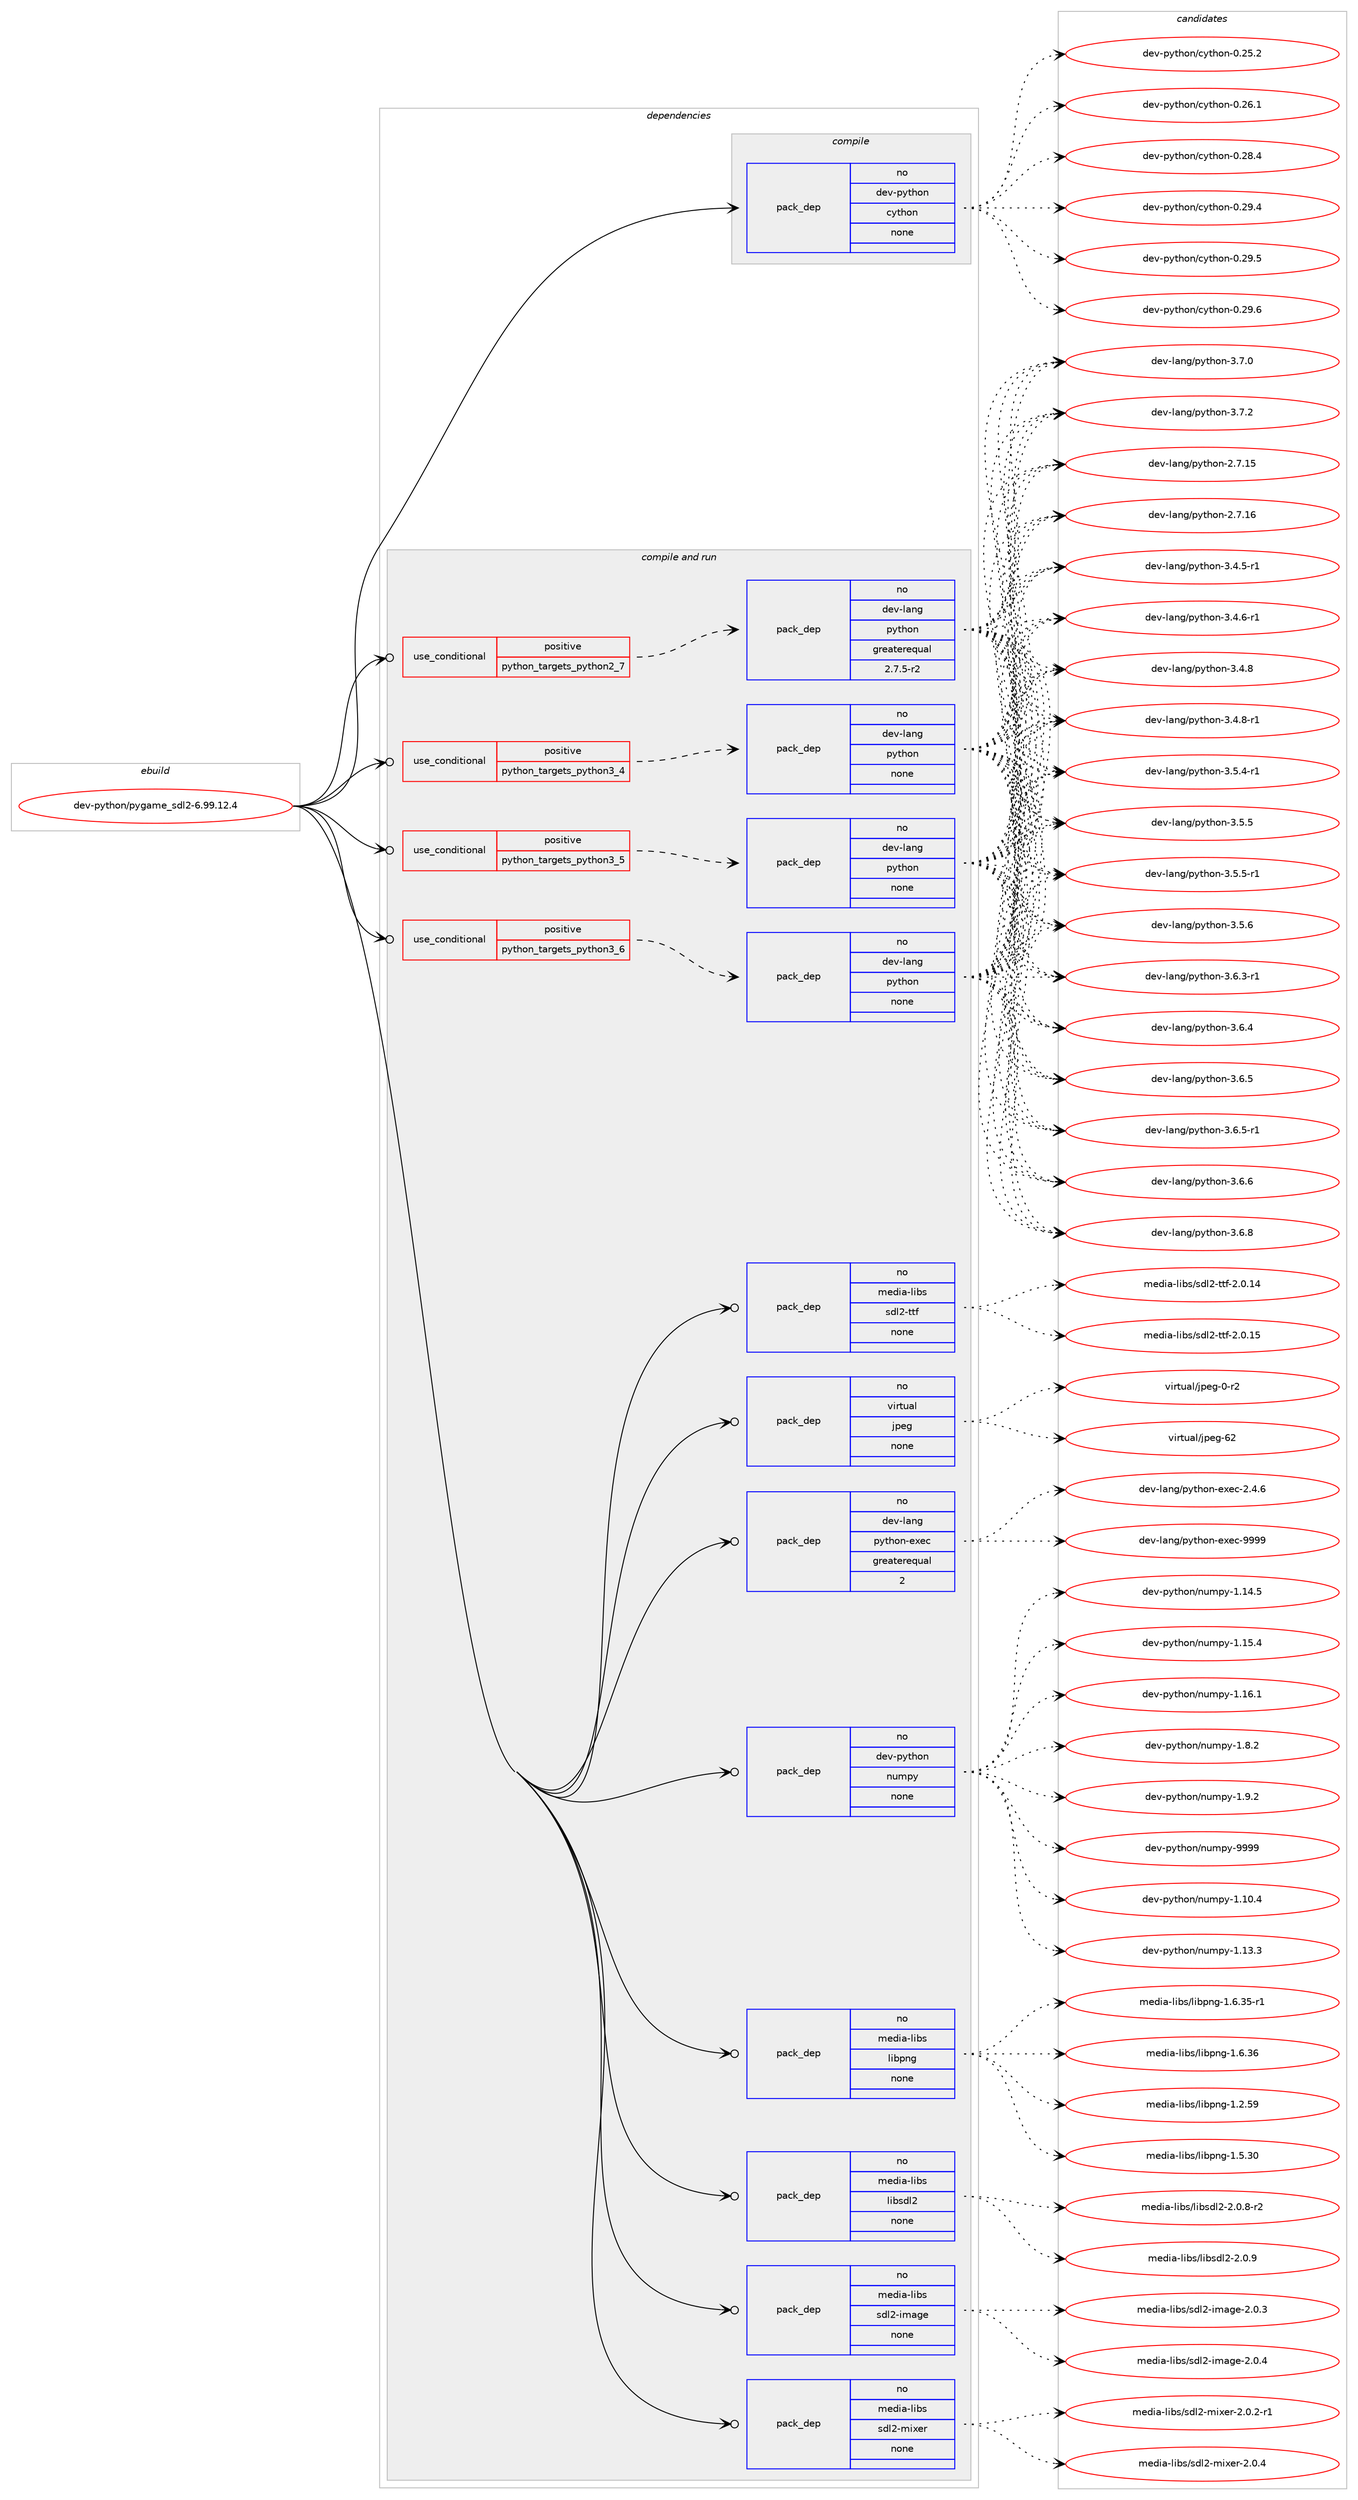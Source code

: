 digraph prolog {

# *************
# Graph options
# *************

newrank=true;
concentrate=true;
compound=true;
graph [rankdir=LR,fontname=Helvetica,fontsize=10,ranksep=1.5];#, ranksep=2.5, nodesep=0.2];
edge  [arrowhead=vee];
node  [fontname=Helvetica,fontsize=10];

# **********
# The ebuild
# **********

subgraph cluster_leftcol {
color=gray;
rank=same;
label=<<i>ebuild</i>>;
id [label="dev-python/pygame_sdl2-6.99.12.4", color=red, width=4, href="../dev-python/pygame_sdl2-6.99.12.4.svg"];
}

# ****************
# The dependencies
# ****************

subgraph cluster_midcol {
color=gray;
label=<<i>dependencies</i>>;
subgraph cluster_compile {
fillcolor="#eeeeee";
style=filled;
label=<<i>compile</i>>;
subgraph pack1025202 {
dependency1429347 [label=<<TABLE BORDER="0" CELLBORDER="1" CELLSPACING="0" CELLPADDING="4" WIDTH="220"><TR><TD ROWSPAN="6" CELLPADDING="30">pack_dep</TD></TR><TR><TD WIDTH="110">no</TD></TR><TR><TD>dev-python</TD></TR><TR><TD>cython</TD></TR><TR><TD>none</TD></TR><TR><TD></TD></TR></TABLE>>, shape=none, color=blue];
}
id:e -> dependency1429347:w [weight=20,style="solid",arrowhead="vee"];
}
subgraph cluster_compileandrun {
fillcolor="#eeeeee";
style=filled;
label=<<i>compile and run</i>>;
subgraph cond380827 {
dependency1429348 [label=<<TABLE BORDER="0" CELLBORDER="1" CELLSPACING="0" CELLPADDING="4"><TR><TD ROWSPAN="3" CELLPADDING="10">use_conditional</TD></TR><TR><TD>positive</TD></TR><TR><TD>python_targets_python2_7</TD></TR></TABLE>>, shape=none, color=red];
subgraph pack1025203 {
dependency1429349 [label=<<TABLE BORDER="0" CELLBORDER="1" CELLSPACING="0" CELLPADDING="4" WIDTH="220"><TR><TD ROWSPAN="6" CELLPADDING="30">pack_dep</TD></TR><TR><TD WIDTH="110">no</TD></TR><TR><TD>dev-lang</TD></TR><TR><TD>python</TD></TR><TR><TD>greaterequal</TD></TR><TR><TD>2.7.5-r2</TD></TR></TABLE>>, shape=none, color=blue];
}
dependency1429348:e -> dependency1429349:w [weight=20,style="dashed",arrowhead="vee"];
}
id:e -> dependency1429348:w [weight=20,style="solid",arrowhead="odotvee"];
subgraph cond380828 {
dependency1429350 [label=<<TABLE BORDER="0" CELLBORDER="1" CELLSPACING="0" CELLPADDING="4"><TR><TD ROWSPAN="3" CELLPADDING="10">use_conditional</TD></TR><TR><TD>positive</TD></TR><TR><TD>python_targets_python3_4</TD></TR></TABLE>>, shape=none, color=red];
subgraph pack1025204 {
dependency1429351 [label=<<TABLE BORDER="0" CELLBORDER="1" CELLSPACING="0" CELLPADDING="4" WIDTH="220"><TR><TD ROWSPAN="6" CELLPADDING="30">pack_dep</TD></TR><TR><TD WIDTH="110">no</TD></TR><TR><TD>dev-lang</TD></TR><TR><TD>python</TD></TR><TR><TD>none</TD></TR><TR><TD></TD></TR></TABLE>>, shape=none, color=blue];
}
dependency1429350:e -> dependency1429351:w [weight=20,style="dashed",arrowhead="vee"];
}
id:e -> dependency1429350:w [weight=20,style="solid",arrowhead="odotvee"];
subgraph cond380829 {
dependency1429352 [label=<<TABLE BORDER="0" CELLBORDER="1" CELLSPACING="0" CELLPADDING="4"><TR><TD ROWSPAN="3" CELLPADDING="10">use_conditional</TD></TR><TR><TD>positive</TD></TR><TR><TD>python_targets_python3_5</TD></TR></TABLE>>, shape=none, color=red];
subgraph pack1025205 {
dependency1429353 [label=<<TABLE BORDER="0" CELLBORDER="1" CELLSPACING="0" CELLPADDING="4" WIDTH="220"><TR><TD ROWSPAN="6" CELLPADDING="30">pack_dep</TD></TR><TR><TD WIDTH="110">no</TD></TR><TR><TD>dev-lang</TD></TR><TR><TD>python</TD></TR><TR><TD>none</TD></TR><TR><TD></TD></TR></TABLE>>, shape=none, color=blue];
}
dependency1429352:e -> dependency1429353:w [weight=20,style="dashed",arrowhead="vee"];
}
id:e -> dependency1429352:w [weight=20,style="solid",arrowhead="odotvee"];
subgraph cond380830 {
dependency1429354 [label=<<TABLE BORDER="0" CELLBORDER="1" CELLSPACING="0" CELLPADDING="4"><TR><TD ROWSPAN="3" CELLPADDING="10">use_conditional</TD></TR><TR><TD>positive</TD></TR><TR><TD>python_targets_python3_6</TD></TR></TABLE>>, shape=none, color=red];
subgraph pack1025206 {
dependency1429355 [label=<<TABLE BORDER="0" CELLBORDER="1" CELLSPACING="0" CELLPADDING="4" WIDTH="220"><TR><TD ROWSPAN="6" CELLPADDING="30">pack_dep</TD></TR><TR><TD WIDTH="110">no</TD></TR><TR><TD>dev-lang</TD></TR><TR><TD>python</TD></TR><TR><TD>none</TD></TR><TR><TD></TD></TR></TABLE>>, shape=none, color=blue];
}
dependency1429354:e -> dependency1429355:w [weight=20,style="dashed",arrowhead="vee"];
}
id:e -> dependency1429354:w [weight=20,style="solid",arrowhead="odotvee"];
subgraph pack1025207 {
dependency1429356 [label=<<TABLE BORDER="0" CELLBORDER="1" CELLSPACING="0" CELLPADDING="4" WIDTH="220"><TR><TD ROWSPAN="6" CELLPADDING="30">pack_dep</TD></TR><TR><TD WIDTH="110">no</TD></TR><TR><TD>dev-lang</TD></TR><TR><TD>python-exec</TD></TR><TR><TD>greaterequal</TD></TR><TR><TD>2</TD></TR></TABLE>>, shape=none, color=blue];
}
id:e -> dependency1429356:w [weight=20,style="solid",arrowhead="odotvee"];
subgraph pack1025208 {
dependency1429357 [label=<<TABLE BORDER="0" CELLBORDER="1" CELLSPACING="0" CELLPADDING="4" WIDTH="220"><TR><TD ROWSPAN="6" CELLPADDING="30">pack_dep</TD></TR><TR><TD WIDTH="110">no</TD></TR><TR><TD>dev-python</TD></TR><TR><TD>numpy</TD></TR><TR><TD>none</TD></TR><TR><TD></TD></TR></TABLE>>, shape=none, color=blue];
}
id:e -> dependency1429357:w [weight=20,style="solid",arrowhead="odotvee"];
subgraph pack1025209 {
dependency1429358 [label=<<TABLE BORDER="0" CELLBORDER="1" CELLSPACING="0" CELLPADDING="4" WIDTH="220"><TR><TD ROWSPAN="6" CELLPADDING="30">pack_dep</TD></TR><TR><TD WIDTH="110">no</TD></TR><TR><TD>media-libs</TD></TR><TR><TD>libpng</TD></TR><TR><TD>none</TD></TR><TR><TD></TD></TR></TABLE>>, shape=none, color=blue];
}
id:e -> dependency1429358:w [weight=20,style="solid",arrowhead="odotvee"];
subgraph pack1025210 {
dependency1429359 [label=<<TABLE BORDER="0" CELLBORDER="1" CELLSPACING="0" CELLPADDING="4" WIDTH="220"><TR><TD ROWSPAN="6" CELLPADDING="30">pack_dep</TD></TR><TR><TD WIDTH="110">no</TD></TR><TR><TD>media-libs</TD></TR><TR><TD>libsdl2</TD></TR><TR><TD>none</TD></TR><TR><TD></TD></TR></TABLE>>, shape=none, color=blue];
}
id:e -> dependency1429359:w [weight=20,style="solid",arrowhead="odotvee"];
subgraph pack1025211 {
dependency1429360 [label=<<TABLE BORDER="0" CELLBORDER="1" CELLSPACING="0" CELLPADDING="4" WIDTH="220"><TR><TD ROWSPAN="6" CELLPADDING="30">pack_dep</TD></TR><TR><TD WIDTH="110">no</TD></TR><TR><TD>media-libs</TD></TR><TR><TD>sdl2-image</TD></TR><TR><TD>none</TD></TR><TR><TD></TD></TR></TABLE>>, shape=none, color=blue];
}
id:e -> dependency1429360:w [weight=20,style="solid",arrowhead="odotvee"];
subgraph pack1025212 {
dependency1429361 [label=<<TABLE BORDER="0" CELLBORDER="1" CELLSPACING="0" CELLPADDING="4" WIDTH="220"><TR><TD ROWSPAN="6" CELLPADDING="30">pack_dep</TD></TR><TR><TD WIDTH="110">no</TD></TR><TR><TD>media-libs</TD></TR><TR><TD>sdl2-mixer</TD></TR><TR><TD>none</TD></TR><TR><TD></TD></TR></TABLE>>, shape=none, color=blue];
}
id:e -> dependency1429361:w [weight=20,style="solid",arrowhead="odotvee"];
subgraph pack1025213 {
dependency1429362 [label=<<TABLE BORDER="0" CELLBORDER="1" CELLSPACING="0" CELLPADDING="4" WIDTH="220"><TR><TD ROWSPAN="6" CELLPADDING="30">pack_dep</TD></TR><TR><TD WIDTH="110">no</TD></TR><TR><TD>media-libs</TD></TR><TR><TD>sdl2-ttf</TD></TR><TR><TD>none</TD></TR><TR><TD></TD></TR></TABLE>>, shape=none, color=blue];
}
id:e -> dependency1429362:w [weight=20,style="solid",arrowhead="odotvee"];
subgraph pack1025214 {
dependency1429363 [label=<<TABLE BORDER="0" CELLBORDER="1" CELLSPACING="0" CELLPADDING="4" WIDTH="220"><TR><TD ROWSPAN="6" CELLPADDING="30">pack_dep</TD></TR><TR><TD WIDTH="110">no</TD></TR><TR><TD>virtual</TD></TR><TR><TD>jpeg</TD></TR><TR><TD>none</TD></TR><TR><TD></TD></TR></TABLE>>, shape=none, color=blue];
}
id:e -> dependency1429363:w [weight=20,style="solid",arrowhead="odotvee"];
}
subgraph cluster_run {
fillcolor="#eeeeee";
style=filled;
label=<<i>run</i>>;
}
}

# **************
# The candidates
# **************

subgraph cluster_choices {
rank=same;
color=gray;
label=<<i>candidates</i>>;

subgraph choice1025202 {
color=black;
nodesep=1;
choice10010111845112121116104111110479912111610411111045484650534650 [label="dev-python/cython-0.25.2", color=red, width=4,href="../dev-python/cython-0.25.2.svg"];
choice10010111845112121116104111110479912111610411111045484650544649 [label="dev-python/cython-0.26.1", color=red, width=4,href="../dev-python/cython-0.26.1.svg"];
choice10010111845112121116104111110479912111610411111045484650564652 [label="dev-python/cython-0.28.4", color=red, width=4,href="../dev-python/cython-0.28.4.svg"];
choice10010111845112121116104111110479912111610411111045484650574652 [label="dev-python/cython-0.29.4", color=red, width=4,href="../dev-python/cython-0.29.4.svg"];
choice10010111845112121116104111110479912111610411111045484650574653 [label="dev-python/cython-0.29.5", color=red, width=4,href="../dev-python/cython-0.29.5.svg"];
choice10010111845112121116104111110479912111610411111045484650574654 [label="dev-python/cython-0.29.6", color=red, width=4,href="../dev-python/cython-0.29.6.svg"];
dependency1429347:e -> choice10010111845112121116104111110479912111610411111045484650534650:w [style=dotted,weight="100"];
dependency1429347:e -> choice10010111845112121116104111110479912111610411111045484650544649:w [style=dotted,weight="100"];
dependency1429347:e -> choice10010111845112121116104111110479912111610411111045484650564652:w [style=dotted,weight="100"];
dependency1429347:e -> choice10010111845112121116104111110479912111610411111045484650574652:w [style=dotted,weight="100"];
dependency1429347:e -> choice10010111845112121116104111110479912111610411111045484650574653:w [style=dotted,weight="100"];
dependency1429347:e -> choice10010111845112121116104111110479912111610411111045484650574654:w [style=dotted,weight="100"];
}
subgraph choice1025203 {
color=black;
nodesep=1;
choice10010111845108971101034711212111610411111045504655464953 [label="dev-lang/python-2.7.15", color=red, width=4,href="../dev-lang/python-2.7.15.svg"];
choice10010111845108971101034711212111610411111045504655464954 [label="dev-lang/python-2.7.16", color=red, width=4,href="../dev-lang/python-2.7.16.svg"];
choice1001011184510897110103471121211161041111104551465246534511449 [label="dev-lang/python-3.4.5-r1", color=red, width=4,href="../dev-lang/python-3.4.5-r1.svg"];
choice1001011184510897110103471121211161041111104551465246544511449 [label="dev-lang/python-3.4.6-r1", color=red, width=4,href="../dev-lang/python-3.4.6-r1.svg"];
choice100101118451089711010347112121116104111110455146524656 [label="dev-lang/python-3.4.8", color=red, width=4,href="../dev-lang/python-3.4.8.svg"];
choice1001011184510897110103471121211161041111104551465246564511449 [label="dev-lang/python-3.4.8-r1", color=red, width=4,href="../dev-lang/python-3.4.8-r1.svg"];
choice1001011184510897110103471121211161041111104551465346524511449 [label="dev-lang/python-3.5.4-r1", color=red, width=4,href="../dev-lang/python-3.5.4-r1.svg"];
choice100101118451089711010347112121116104111110455146534653 [label="dev-lang/python-3.5.5", color=red, width=4,href="../dev-lang/python-3.5.5.svg"];
choice1001011184510897110103471121211161041111104551465346534511449 [label="dev-lang/python-3.5.5-r1", color=red, width=4,href="../dev-lang/python-3.5.5-r1.svg"];
choice100101118451089711010347112121116104111110455146534654 [label="dev-lang/python-3.5.6", color=red, width=4,href="../dev-lang/python-3.5.6.svg"];
choice1001011184510897110103471121211161041111104551465446514511449 [label="dev-lang/python-3.6.3-r1", color=red, width=4,href="../dev-lang/python-3.6.3-r1.svg"];
choice100101118451089711010347112121116104111110455146544652 [label="dev-lang/python-3.6.4", color=red, width=4,href="../dev-lang/python-3.6.4.svg"];
choice100101118451089711010347112121116104111110455146544653 [label="dev-lang/python-3.6.5", color=red, width=4,href="../dev-lang/python-3.6.5.svg"];
choice1001011184510897110103471121211161041111104551465446534511449 [label="dev-lang/python-3.6.5-r1", color=red, width=4,href="../dev-lang/python-3.6.5-r1.svg"];
choice100101118451089711010347112121116104111110455146544654 [label="dev-lang/python-3.6.6", color=red, width=4,href="../dev-lang/python-3.6.6.svg"];
choice100101118451089711010347112121116104111110455146544656 [label="dev-lang/python-3.6.8", color=red, width=4,href="../dev-lang/python-3.6.8.svg"];
choice100101118451089711010347112121116104111110455146554648 [label="dev-lang/python-3.7.0", color=red, width=4,href="../dev-lang/python-3.7.0.svg"];
choice100101118451089711010347112121116104111110455146554650 [label="dev-lang/python-3.7.2", color=red, width=4,href="../dev-lang/python-3.7.2.svg"];
dependency1429349:e -> choice10010111845108971101034711212111610411111045504655464953:w [style=dotted,weight="100"];
dependency1429349:e -> choice10010111845108971101034711212111610411111045504655464954:w [style=dotted,weight="100"];
dependency1429349:e -> choice1001011184510897110103471121211161041111104551465246534511449:w [style=dotted,weight="100"];
dependency1429349:e -> choice1001011184510897110103471121211161041111104551465246544511449:w [style=dotted,weight="100"];
dependency1429349:e -> choice100101118451089711010347112121116104111110455146524656:w [style=dotted,weight="100"];
dependency1429349:e -> choice1001011184510897110103471121211161041111104551465246564511449:w [style=dotted,weight="100"];
dependency1429349:e -> choice1001011184510897110103471121211161041111104551465346524511449:w [style=dotted,weight="100"];
dependency1429349:e -> choice100101118451089711010347112121116104111110455146534653:w [style=dotted,weight="100"];
dependency1429349:e -> choice1001011184510897110103471121211161041111104551465346534511449:w [style=dotted,weight="100"];
dependency1429349:e -> choice100101118451089711010347112121116104111110455146534654:w [style=dotted,weight="100"];
dependency1429349:e -> choice1001011184510897110103471121211161041111104551465446514511449:w [style=dotted,weight="100"];
dependency1429349:e -> choice100101118451089711010347112121116104111110455146544652:w [style=dotted,weight="100"];
dependency1429349:e -> choice100101118451089711010347112121116104111110455146544653:w [style=dotted,weight="100"];
dependency1429349:e -> choice1001011184510897110103471121211161041111104551465446534511449:w [style=dotted,weight="100"];
dependency1429349:e -> choice100101118451089711010347112121116104111110455146544654:w [style=dotted,weight="100"];
dependency1429349:e -> choice100101118451089711010347112121116104111110455146544656:w [style=dotted,weight="100"];
dependency1429349:e -> choice100101118451089711010347112121116104111110455146554648:w [style=dotted,weight="100"];
dependency1429349:e -> choice100101118451089711010347112121116104111110455146554650:w [style=dotted,weight="100"];
}
subgraph choice1025204 {
color=black;
nodesep=1;
choice10010111845108971101034711212111610411111045504655464953 [label="dev-lang/python-2.7.15", color=red, width=4,href="../dev-lang/python-2.7.15.svg"];
choice10010111845108971101034711212111610411111045504655464954 [label="dev-lang/python-2.7.16", color=red, width=4,href="../dev-lang/python-2.7.16.svg"];
choice1001011184510897110103471121211161041111104551465246534511449 [label="dev-lang/python-3.4.5-r1", color=red, width=4,href="../dev-lang/python-3.4.5-r1.svg"];
choice1001011184510897110103471121211161041111104551465246544511449 [label="dev-lang/python-3.4.6-r1", color=red, width=4,href="../dev-lang/python-3.4.6-r1.svg"];
choice100101118451089711010347112121116104111110455146524656 [label="dev-lang/python-3.4.8", color=red, width=4,href="../dev-lang/python-3.4.8.svg"];
choice1001011184510897110103471121211161041111104551465246564511449 [label="dev-lang/python-3.4.8-r1", color=red, width=4,href="../dev-lang/python-3.4.8-r1.svg"];
choice1001011184510897110103471121211161041111104551465346524511449 [label="dev-lang/python-3.5.4-r1", color=red, width=4,href="../dev-lang/python-3.5.4-r1.svg"];
choice100101118451089711010347112121116104111110455146534653 [label="dev-lang/python-3.5.5", color=red, width=4,href="../dev-lang/python-3.5.5.svg"];
choice1001011184510897110103471121211161041111104551465346534511449 [label="dev-lang/python-3.5.5-r1", color=red, width=4,href="../dev-lang/python-3.5.5-r1.svg"];
choice100101118451089711010347112121116104111110455146534654 [label="dev-lang/python-3.5.6", color=red, width=4,href="../dev-lang/python-3.5.6.svg"];
choice1001011184510897110103471121211161041111104551465446514511449 [label="dev-lang/python-3.6.3-r1", color=red, width=4,href="../dev-lang/python-3.6.3-r1.svg"];
choice100101118451089711010347112121116104111110455146544652 [label="dev-lang/python-3.6.4", color=red, width=4,href="../dev-lang/python-3.6.4.svg"];
choice100101118451089711010347112121116104111110455146544653 [label="dev-lang/python-3.6.5", color=red, width=4,href="../dev-lang/python-3.6.5.svg"];
choice1001011184510897110103471121211161041111104551465446534511449 [label="dev-lang/python-3.6.5-r1", color=red, width=4,href="../dev-lang/python-3.6.5-r1.svg"];
choice100101118451089711010347112121116104111110455146544654 [label="dev-lang/python-3.6.6", color=red, width=4,href="../dev-lang/python-3.6.6.svg"];
choice100101118451089711010347112121116104111110455146544656 [label="dev-lang/python-3.6.8", color=red, width=4,href="../dev-lang/python-3.6.8.svg"];
choice100101118451089711010347112121116104111110455146554648 [label="dev-lang/python-3.7.0", color=red, width=4,href="../dev-lang/python-3.7.0.svg"];
choice100101118451089711010347112121116104111110455146554650 [label="dev-lang/python-3.7.2", color=red, width=4,href="../dev-lang/python-3.7.2.svg"];
dependency1429351:e -> choice10010111845108971101034711212111610411111045504655464953:w [style=dotted,weight="100"];
dependency1429351:e -> choice10010111845108971101034711212111610411111045504655464954:w [style=dotted,weight="100"];
dependency1429351:e -> choice1001011184510897110103471121211161041111104551465246534511449:w [style=dotted,weight="100"];
dependency1429351:e -> choice1001011184510897110103471121211161041111104551465246544511449:w [style=dotted,weight="100"];
dependency1429351:e -> choice100101118451089711010347112121116104111110455146524656:w [style=dotted,weight="100"];
dependency1429351:e -> choice1001011184510897110103471121211161041111104551465246564511449:w [style=dotted,weight="100"];
dependency1429351:e -> choice1001011184510897110103471121211161041111104551465346524511449:w [style=dotted,weight="100"];
dependency1429351:e -> choice100101118451089711010347112121116104111110455146534653:w [style=dotted,weight="100"];
dependency1429351:e -> choice1001011184510897110103471121211161041111104551465346534511449:w [style=dotted,weight="100"];
dependency1429351:e -> choice100101118451089711010347112121116104111110455146534654:w [style=dotted,weight="100"];
dependency1429351:e -> choice1001011184510897110103471121211161041111104551465446514511449:w [style=dotted,weight="100"];
dependency1429351:e -> choice100101118451089711010347112121116104111110455146544652:w [style=dotted,weight="100"];
dependency1429351:e -> choice100101118451089711010347112121116104111110455146544653:w [style=dotted,weight="100"];
dependency1429351:e -> choice1001011184510897110103471121211161041111104551465446534511449:w [style=dotted,weight="100"];
dependency1429351:e -> choice100101118451089711010347112121116104111110455146544654:w [style=dotted,weight="100"];
dependency1429351:e -> choice100101118451089711010347112121116104111110455146544656:w [style=dotted,weight="100"];
dependency1429351:e -> choice100101118451089711010347112121116104111110455146554648:w [style=dotted,weight="100"];
dependency1429351:e -> choice100101118451089711010347112121116104111110455146554650:w [style=dotted,weight="100"];
}
subgraph choice1025205 {
color=black;
nodesep=1;
choice10010111845108971101034711212111610411111045504655464953 [label="dev-lang/python-2.7.15", color=red, width=4,href="../dev-lang/python-2.7.15.svg"];
choice10010111845108971101034711212111610411111045504655464954 [label="dev-lang/python-2.7.16", color=red, width=4,href="../dev-lang/python-2.7.16.svg"];
choice1001011184510897110103471121211161041111104551465246534511449 [label="dev-lang/python-3.4.5-r1", color=red, width=4,href="../dev-lang/python-3.4.5-r1.svg"];
choice1001011184510897110103471121211161041111104551465246544511449 [label="dev-lang/python-3.4.6-r1", color=red, width=4,href="../dev-lang/python-3.4.6-r1.svg"];
choice100101118451089711010347112121116104111110455146524656 [label="dev-lang/python-3.4.8", color=red, width=4,href="../dev-lang/python-3.4.8.svg"];
choice1001011184510897110103471121211161041111104551465246564511449 [label="dev-lang/python-3.4.8-r1", color=red, width=4,href="../dev-lang/python-3.4.8-r1.svg"];
choice1001011184510897110103471121211161041111104551465346524511449 [label="dev-lang/python-3.5.4-r1", color=red, width=4,href="../dev-lang/python-3.5.4-r1.svg"];
choice100101118451089711010347112121116104111110455146534653 [label="dev-lang/python-3.5.5", color=red, width=4,href="../dev-lang/python-3.5.5.svg"];
choice1001011184510897110103471121211161041111104551465346534511449 [label="dev-lang/python-3.5.5-r1", color=red, width=4,href="../dev-lang/python-3.5.5-r1.svg"];
choice100101118451089711010347112121116104111110455146534654 [label="dev-lang/python-3.5.6", color=red, width=4,href="../dev-lang/python-3.5.6.svg"];
choice1001011184510897110103471121211161041111104551465446514511449 [label="dev-lang/python-3.6.3-r1", color=red, width=4,href="../dev-lang/python-3.6.3-r1.svg"];
choice100101118451089711010347112121116104111110455146544652 [label="dev-lang/python-3.6.4", color=red, width=4,href="../dev-lang/python-3.6.4.svg"];
choice100101118451089711010347112121116104111110455146544653 [label="dev-lang/python-3.6.5", color=red, width=4,href="../dev-lang/python-3.6.5.svg"];
choice1001011184510897110103471121211161041111104551465446534511449 [label="dev-lang/python-3.6.5-r1", color=red, width=4,href="../dev-lang/python-3.6.5-r1.svg"];
choice100101118451089711010347112121116104111110455146544654 [label="dev-lang/python-3.6.6", color=red, width=4,href="../dev-lang/python-3.6.6.svg"];
choice100101118451089711010347112121116104111110455146544656 [label="dev-lang/python-3.6.8", color=red, width=4,href="../dev-lang/python-3.6.8.svg"];
choice100101118451089711010347112121116104111110455146554648 [label="dev-lang/python-3.7.0", color=red, width=4,href="../dev-lang/python-3.7.0.svg"];
choice100101118451089711010347112121116104111110455146554650 [label="dev-lang/python-3.7.2", color=red, width=4,href="../dev-lang/python-3.7.2.svg"];
dependency1429353:e -> choice10010111845108971101034711212111610411111045504655464953:w [style=dotted,weight="100"];
dependency1429353:e -> choice10010111845108971101034711212111610411111045504655464954:w [style=dotted,weight="100"];
dependency1429353:e -> choice1001011184510897110103471121211161041111104551465246534511449:w [style=dotted,weight="100"];
dependency1429353:e -> choice1001011184510897110103471121211161041111104551465246544511449:w [style=dotted,weight="100"];
dependency1429353:e -> choice100101118451089711010347112121116104111110455146524656:w [style=dotted,weight="100"];
dependency1429353:e -> choice1001011184510897110103471121211161041111104551465246564511449:w [style=dotted,weight="100"];
dependency1429353:e -> choice1001011184510897110103471121211161041111104551465346524511449:w [style=dotted,weight="100"];
dependency1429353:e -> choice100101118451089711010347112121116104111110455146534653:w [style=dotted,weight="100"];
dependency1429353:e -> choice1001011184510897110103471121211161041111104551465346534511449:w [style=dotted,weight="100"];
dependency1429353:e -> choice100101118451089711010347112121116104111110455146534654:w [style=dotted,weight="100"];
dependency1429353:e -> choice1001011184510897110103471121211161041111104551465446514511449:w [style=dotted,weight="100"];
dependency1429353:e -> choice100101118451089711010347112121116104111110455146544652:w [style=dotted,weight="100"];
dependency1429353:e -> choice100101118451089711010347112121116104111110455146544653:w [style=dotted,weight="100"];
dependency1429353:e -> choice1001011184510897110103471121211161041111104551465446534511449:w [style=dotted,weight="100"];
dependency1429353:e -> choice100101118451089711010347112121116104111110455146544654:w [style=dotted,weight="100"];
dependency1429353:e -> choice100101118451089711010347112121116104111110455146544656:w [style=dotted,weight="100"];
dependency1429353:e -> choice100101118451089711010347112121116104111110455146554648:w [style=dotted,weight="100"];
dependency1429353:e -> choice100101118451089711010347112121116104111110455146554650:w [style=dotted,weight="100"];
}
subgraph choice1025206 {
color=black;
nodesep=1;
choice10010111845108971101034711212111610411111045504655464953 [label="dev-lang/python-2.7.15", color=red, width=4,href="../dev-lang/python-2.7.15.svg"];
choice10010111845108971101034711212111610411111045504655464954 [label="dev-lang/python-2.7.16", color=red, width=4,href="../dev-lang/python-2.7.16.svg"];
choice1001011184510897110103471121211161041111104551465246534511449 [label="dev-lang/python-3.4.5-r1", color=red, width=4,href="../dev-lang/python-3.4.5-r1.svg"];
choice1001011184510897110103471121211161041111104551465246544511449 [label="dev-lang/python-3.4.6-r1", color=red, width=4,href="../dev-lang/python-3.4.6-r1.svg"];
choice100101118451089711010347112121116104111110455146524656 [label="dev-lang/python-3.4.8", color=red, width=4,href="../dev-lang/python-3.4.8.svg"];
choice1001011184510897110103471121211161041111104551465246564511449 [label="dev-lang/python-3.4.8-r1", color=red, width=4,href="../dev-lang/python-3.4.8-r1.svg"];
choice1001011184510897110103471121211161041111104551465346524511449 [label="dev-lang/python-3.5.4-r1", color=red, width=4,href="../dev-lang/python-3.5.4-r1.svg"];
choice100101118451089711010347112121116104111110455146534653 [label="dev-lang/python-3.5.5", color=red, width=4,href="../dev-lang/python-3.5.5.svg"];
choice1001011184510897110103471121211161041111104551465346534511449 [label="dev-lang/python-3.5.5-r1", color=red, width=4,href="../dev-lang/python-3.5.5-r1.svg"];
choice100101118451089711010347112121116104111110455146534654 [label="dev-lang/python-3.5.6", color=red, width=4,href="../dev-lang/python-3.5.6.svg"];
choice1001011184510897110103471121211161041111104551465446514511449 [label="dev-lang/python-3.6.3-r1", color=red, width=4,href="../dev-lang/python-3.6.3-r1.svg"];
choice100101118451089711010347112121116104111110455146544652 [label="dev-lang/python-3.6.4", color=red, width=4,href="../dev-lang/python-3.6.4.svg"];
choice100101118451089711010347112121116104111110455146544653 [label="dev-lang/python-3.6.5", color=red, width=4,href="../dev-lang/python-3.6.5.svg"];
choice1001011184510897110103471121211161041111104551465446534511449 [label="dev-lang/python-3.6.5-r1", color=red, width=4,href="../dev-lang/python-3.6.5-r1.svg"];
choice100101118451089711010347112121116104111110455146544654 [label="dev-lang/python-3.6.6", color=red, width=4,href="../dev-lang/python-3.6.6.svg"];
choice100101118451089711010347112121116104111110455146544656 [label="dev-lang/python-3.6.8", color=red, width=4,href="../dev-lang/python-3.6.8.svg"];
choice100101118451089711010347112121116104111110455146554648 [label="dev-lang/python-3.7.0", color=red, width=4,href="../dev-lang/python-3.7.0.svg"];
choice100101118451089711010347112121116104111110455146554650 [label="dev-lang/python-3.7.2", color=red, width=4,href="../dev-lang/python-3.7.2.svg"];
dependency1429355:e -> choice10010111845108971101034711212111610411111045504655464953:w [style=dotted,weight="100"];
dependency1429355:e -> choice10010111845108971101034711212111610411111045504655464954:w [style=dotted,weight="100"];
dependency1429355:e -> choice1001011184510897110103471121211161041111104551465246534511449:w [style=dotted,weight="100"];
dependency1429355:e -> choice1001011184510897110103471121211161041111104551465246544511449:w [style=dotted,weight="100"];
dependency1429355:e -> choice100101118451089711010347112121116104111110455146524656:w [style=dotted,weight="100"];
dependency1429355:e -> choice1001011184510897110103471121211161041111104551465246564511449:w [style=dotted,weight="100"];
dependency1429355:e -> choice1001011184510897110103471121211161041111104551465346524511449:w [style=dotted,weight="100"];
dependency1429355:e -> choice100101118451089711010347112121116104111110455146534653:w [style=dotted,weight="100"];
dependency1429355:e -> choice1001011184510897110103471121211161041111104551465346534511449:w [style=dotted,weight="100"];
dependency1429355:e -> choice100101118451089711010347112121116104111110455146534654:w [style=dotted,weight="100"];
dependency1429355:e -> choice1001011184510897110103471121211161041111104551465446514511449:w [style=dotted,weight="100"];
dependency1429355:e -> choice100101118451089711010347112121116104111110455146544652:w [style=dotted,weight="100"];
dependency1429355:e -> choice100101118451089711010347112121116104111110455146544653:w [style=dotted,weight="100"];
dependency1429355:e -> choice1001011184510897110103471121211161041111104551465446534511449:w [style=dotted,weight="100"];
dependency1429355:e -> choice100101118451089711010347112121116104111110455146544654:w [style=dotted,weight="100"];
dependency1429355:e -> choice100101118451089711010347112121116104111110455146544656:w [style=dotted,weight="100"];
dependency1429355:e -> choice100101118451089711010347112121116104111110455146554648:w [style=dotted,weight="100"];
dependency1429355:e -> choice100101118451089711010347112121116104111110455146554650:w [style=dotted,weight="100"];
}
subgraph choice1025207 {
color=black;
nodesep=1;
choice1001011184510897110103471121211161041111104510112010199455046524654 [label="dev-lang/python-exec-2.4.6", color=red, width=4,href="../dev-lang/python-exec-2.4.6.svg"];
choice10010111845108971101034711212111610411111045101120101994557575757 [label="dev-lang/python-exec-9999", color=red, width=4,href="../dev-lang/python-exec-9999.svg"];
dependency1429356:e -> choice1001011184510897110103471121211161041111104510112010199455046524654:w [style=dotted,weight="100"];
dependency1429356:e -> choice10010111845108971101034711212111610411111045101120101994557575757:w [style=dotted,weight="100"];
}
subgraph choice1025208 {
color=black;
nodesep=1;
choice100101118451121211161041111104711011710911212145494649484652 [label="dev-python/numpy-1.10.4", color=red, width=4,href="../dev-python/numpy-1.10.4.svg"];
choice100101118451121211161041111104711011710911212145494649514651 [label="dev-python/numpy-1.13.3", color=red, width=4,href="../dev-python/numpy-1.13.3.svg"];
choice100101118451121211161041111104711011710911212145494649524653 [label="dev-python/numpy-1.14.5", color=red, width=4,href="../dev-python/numpy-1.14.5.svg"];
choice100101118451121211161041111104711011710911212145494649534652 [label="dev-python/numpy-1.15.4", color=red, width=4,href="../dev-python/numpy-1.15.4.svg"];
choice100101118451121211161041111104711011710911212145494649544649 [label="dev-python/numpy-1.16.1", color=red, width=4,href="../dev-python/numpy-1.16.1.svg"];
choice1001011184511212111610411111047110117109112121454946564650 [label="dev-python/numpy-1.8.2", color=red, width=4,href="../dev-python/numpy-1.8.2.svg"];
choice1001011184511212111610411111047110117109112121454946574650 [label="dev-python/numpy-1.9.2", color=red, width=4,href="../dev-python/numpy-1.9.2.svg"];
choice10010111845112121116104111110471101171091121214557575757 [label="dev-python/numpy-9999", color=red, width=4,href="../dev-python/numpy-9999.svg"];
dependency1429357:e -> choice100101118451121211161041111104711011710911212145494649484652:w [style=dotted,weight="100"];
dependency1429357:e -> choice100101118451121211161041111104711011710911212145494649514651:w [style=dotted,weight="100"];
dependency1429357:e -> choice100101118451121211161041111104711011710911212145494649524653:w [style=dotted,weight="100"];
dependency1429357:e -> choice100101118451121211161041111104711011710911212145494649534652:w [style=dotted,weight="100"];
dependency1429357:e -> choice100101118451121211161041111104711011710911212145494649544649:w [style=dotted,weight="100"];
dependency1429357:e -> choice1001011184511212111610411111047110117109112121454946564650:w [style=dotted,weight="100"];
dependency1429357:e -> choice1001011184511212111610411111047110117109112121454946574650:w [style=dotted,weight="100"];
dependency1429357:e -> choice10010111845112121116104111110471101171091121214557575757:w [style=dotted,weight="100"];
}
subgraph choice1025209 {
color=black;
nodesep=1;
choice109101100105974510810598115471081059811211010345494650465357 [label="media-libs/libpng-1.2.59", color=red, width=4,href="../media-libs/libpng-1.2.59.svg"];
choice109101100105974510810598115471081059811211010345494653465148 [label="media-libs/libpng-1.5.30", color=red, width=4,href="../media-libs/libpng-1.5.30.svg"];
choice1091011001059745108105981154710810598112110103454946544651534511449 [label="media-libs/libpng-1.6.35-r1", color=red, width=4,href="../media-libs/libpng-1.6.35-r1.svg"];
choice109101100105974510810598115471081059811211010345494654465154 [label="media-libs/libpng-1.6.36", color=red, width=4,href="../media-libs/libpng-1.6.36.svg"];
dependency1429358:e -> choice109101100105974510810598115471081059811211010345494650465357:w [style=dotted,weight="100"];
dependency1429358:e -> choice109101100105974510810598115471081059811211010345494653465148:w [style=dotted,weight="100"];
dependency1429358:e -> choice1091011001059745108105981154710810598112110103454946544651534511449:w [style=dotted,weight="100"];
dependency1429358:e -> choice109101100105974510810598115471081059811211010345494654465154:w [style=dotted,weight="100"];
}
subgraph choice1025210 {
color=black;
nodesep=1;
choice1091011001059745108105981154710810598115100108504550464846564511450 [label="media-libs/libsdl2-2.0.8-r2", color=red, width=4,href="../media-libs/libsdl2-2.0.8-r2.svg"];
choice109101100105974510810598115471081059811510010850455046484657 [label="media-libs/libsdl2-2.0.9", color=red, width=4,href="../media-libs/libsdl2-2.0.9.svg"];
dependency1429359:e -> choice1091011001059745108105981154710810598115100108504550464846564511450:w [style=dotted,weight="100"];
dependency1429359:e -> choice109101100105974510810598115471081059811510010850455046484657:w [style=dotted,weight="100"];
}
subgraph choice1025211 {
color=black;
nodesep=1;
choice10910110010597451081059811547115100108504510510997103101455046484651 [label="media-libs/sdl2-image-2.0.3", color=red, width=4,href="../media-libs/sdl2-image-2.0.3.svg"];
choice10910110010597451081059811547115100108504510510997103101455046484652 [label="media-libs/sdl2-image-2.0.4", color=red, width=4,href="../media-libs/sdl2-image-2.0.4.svg"];
dependency1429360:e -> choice10910110010597451081059811547115100108504510510997103101455046484651:w [style=dotted,weight="100"];
dependency1429360:e -> choice10910110010597451081059811547115100108504510510997103101455046484652:w [style=dotted,weight="100"];
}
subgraph choice1025212 {
color=black;
nodesep=1;
choice1091011001059745108105981154711510010850451091051201011144550464846504511449 [label="media-libs/sdl2-mixer-2.0.2-r1", color=red, width=4,href="../media-libs/sdl2-mixer-2.0.2-r1.svg"];
choice109101100105974510810598115471151001085045109105120101114455046484652 [label="media-libs/sdl2-mixer-2.0.4", color=red, width=4,href="../media-libs/sdl2-mixer-2.0.4.svg"];
dependency1429361:e -> choice1091011001059745108105981154711510010850451091051201011144550464846504511449:w [style=dotted,weight="100"];
dependency1429361:e -> choice109101100105974510810598115471151001085045109105120101114455046484652:w [style=dotted,weight="100"];
}
subgraph choice1025213 {
color=black;
nodesep=1;
choice10910110010597451081059811547115100108504511611610245504648464952 [label="media-libs/sdl2-ttf-2.0.14", color=red, width=4,href="../media-libs/sdl2-ttf-2.0.14.svg"];
choice10910110010597451081059811547115100108504511611610245504648464953 [label="media-libs/sdl2-ttf-2.0.15", color=red, width=4,href="../media-libs/sdl2-ttf-2.0.15.svg"];
dependency1429362:e -> choice10910110010597451081059811547115100108504511611610245504648464952:w [style=dotted,weight="100"];
dependency1429362:e -> choice10910110010597451081059811547115100108504511611610245504648464953:w [style=dotted,weight="100"];
}
subgraph choice1025214 {
color=black;
nodesep=1;
choice118105114116117971084710611210110345484511450 [label="virtual/jpeg-0-r2", color=red, width=4,href="../virtual/jpeg-0-r2.svg"];
choice1181051141161179710847106112101103455450 [label="virtual/jpeg-62", color=red, width=4,href="../virtual/jpeg-62.svg"];
dependency1429363:e -> choice118105114116117971084710611210110345484511450:w [style=dotted,weight="100"];
dependency1429363:e -> choice1181051141161179710847106112101103455450:w [style=dotted,weight="100"];
}
}

}
